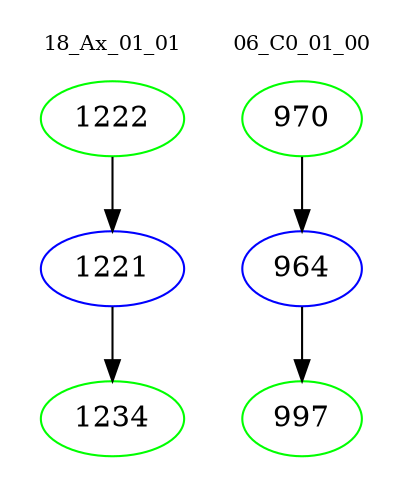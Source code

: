digraph{
subgraph cluster_0 {
color = white
label = "18_Ax_01_01";
fontsize=10;
T0_1222 [label="1222", color="green"]
T0_1222 -> T0_1221 [color="black"]
T0_1221 [label="1221", color="blue"]
T0_1221 -> T0_1234 [color="black"]
T0_1234 [label="1234", color="green"]
}
subgraph cluster_1 {
color = white
label = "06_C0_01_00";
fontsize=10;
T1_970 [label="970", color="green"]
T1_970 -> T1_964 [color="black"]
T1_964 [label="964", color="blue"]
T1_964 -> T1_997 [color="black"]
T1_997 [label="997", color="green"]
}
}
